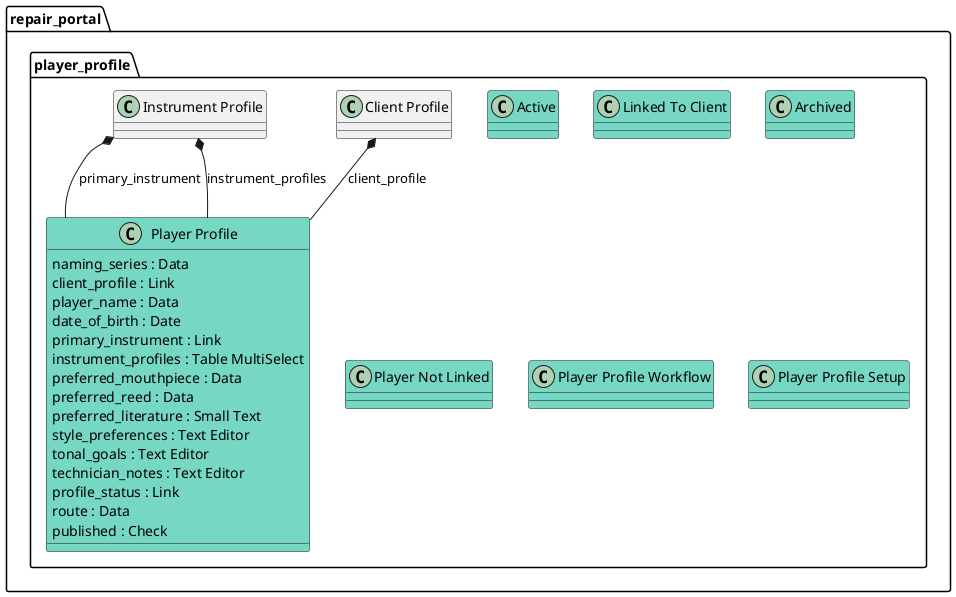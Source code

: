 @startuml
package repair_portal.player_profile <<Folder>> {
class "Active" #76D7C4 {
}
class "Linked To Client" #76D7C4 {
}
class "Archived" #76D7C4 {
}
class "Player Not Linked" #76D7C4 {
}
"Client Profile" *-- "Player Profile" : client_profile
"Instrument Profile" *-- "Player Profile" : primary_instrument
"Instrument Profile" *-- "Player Profile" : instrument_profiles
class "Player Profile" #76D7C4 {
  naming_series : Data
  client_profile : Link
  player_name : Data
  date_of_birth : Date
  primary_instrument : Link
  instrument_profiles : Table MultiSelect
  preferred_mouthpiece : Data
  preferred_reed : Data
  preferred_literature : Small Text
  style_preferences : Text Editor
  tonal_goals : Text Editor
  technician_notes : Text Editor
  profile_status : Link
  route : Data
  published : Check
}
class "Player Profile Workflow" #76D7C4 {
}
class "Player Profile Setup" #76D7C4 {
}
}
@enduml
